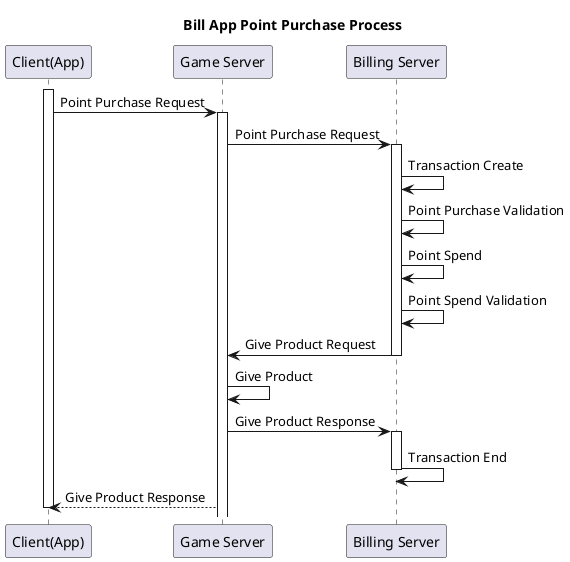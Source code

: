 @startuml Bill App Purchase Process Point

title Bill App Point Purchase Process

participant "Client(App)" as client
participant "Game Server" as game
participant "Billing Server" as bill

activate client
client -> game : Point Purchase Request
activate game
game -> bill : Point Purchase Request
activate bill 
bill -> bill : Transaction Create
bill -> bill : Point Purchase Validation 
bill -> bill : Point Spend
bill -> bill : Point Spend Validation 
bill -> game : Give Product Request
deactivate bill
game -> game : Give Product
game -> bill : Give Product Response
activate bill
bill -> bill : Transaction End
deactivate bill
game --> client : Give Product Response
deactivate client
@enduml

